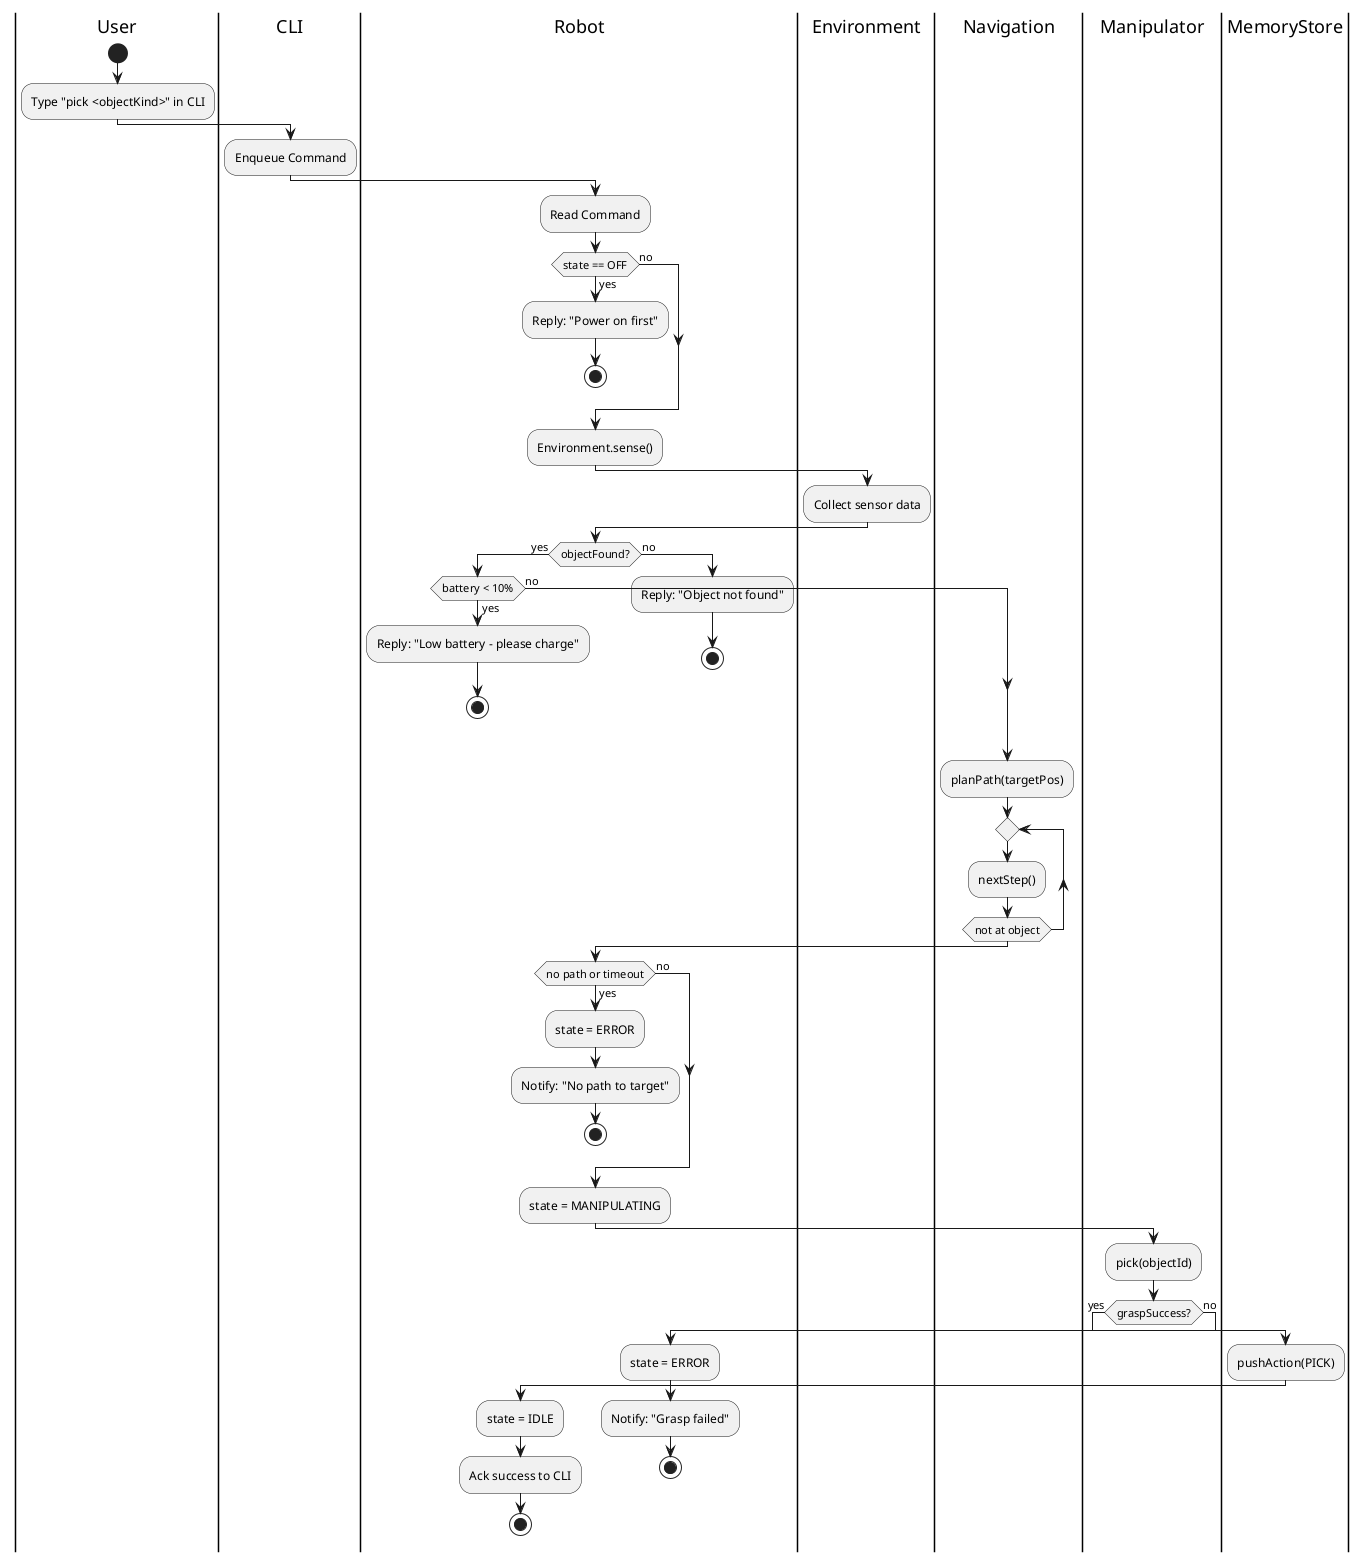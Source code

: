 @startuml
' Humanoid Robot — Pick flow (OFF / object-not-found / low-battery / no-path / grasp-fail)

|User|
start
:Type "pick <objectKind>" in CLI;

|CLI|
:Enqueue Command;

|Robot|
:Read Command;
if (state == OFF) then (yes)
  :Reply: "Power on first";
  stop
else (no)
endif
:Environment.sense();

|Environment|
:Collect sensor data;

|Robot|
if (objectFound?) then (yes)
  if (battery < 10%) then (yes)
    :Reply: "Low battery – please charge";
    stop
  else (no)
  endif
else (no)
  :Reply: "Object not found";
  stop
endif

|Navigation|
:planPath(targetPos);
repeat
  :nextStep();
repeat while (not at object)

|Robot|
if (no path or timeout) then (yes)
  :state = ERROR;
  :Notify: "No path to target";
  stop
else (no)
endif
:state = MANIPULATING;

|Manipulator|
:pick(objectId);
if (graspSuccess?) then (yes)
  |MemoryStore|
  :pushAction(PICK);

  |Robot|
  :state = IDLE;
  :Ack success to CLI;
  stop
else (no)
  |Robot|
  :state = ERROR;
  :Notify: "Grasp failed";
  stop
endif
@enduml
